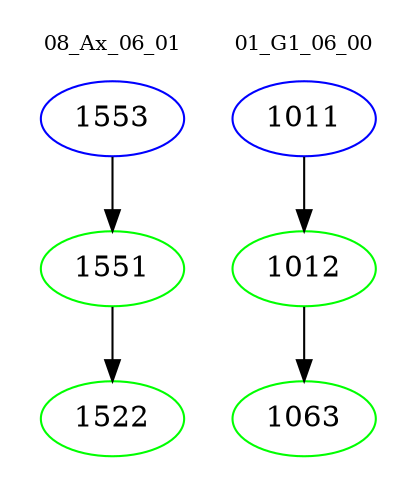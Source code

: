 digraph{
subgraph cluster_0 {
color = white
label = "08_Ax_06_01";
fontsize=10;
T0_1553 [label="1553", color="blue"]
T0_1553 -> T0_1551 [color="black"]
T0_1551 [label="1551", color="green"]
T0_1551 -> T0_1522 [color="black"]
T0_1522 [label="1522", color="green"]
}
subgraph cluster_1 {
color = white
label = "01_G1_06_00";
fontsize=10;
T1_1011 [label="1011", color="blue"]
T1_1011 -> T1_1012 [color="black"]
T1_1012 [label="1012", color="green"]
T1_1012 -> T1_1063 [color="black"]
T1_1063 [label="1063", color="green"]
}
}
